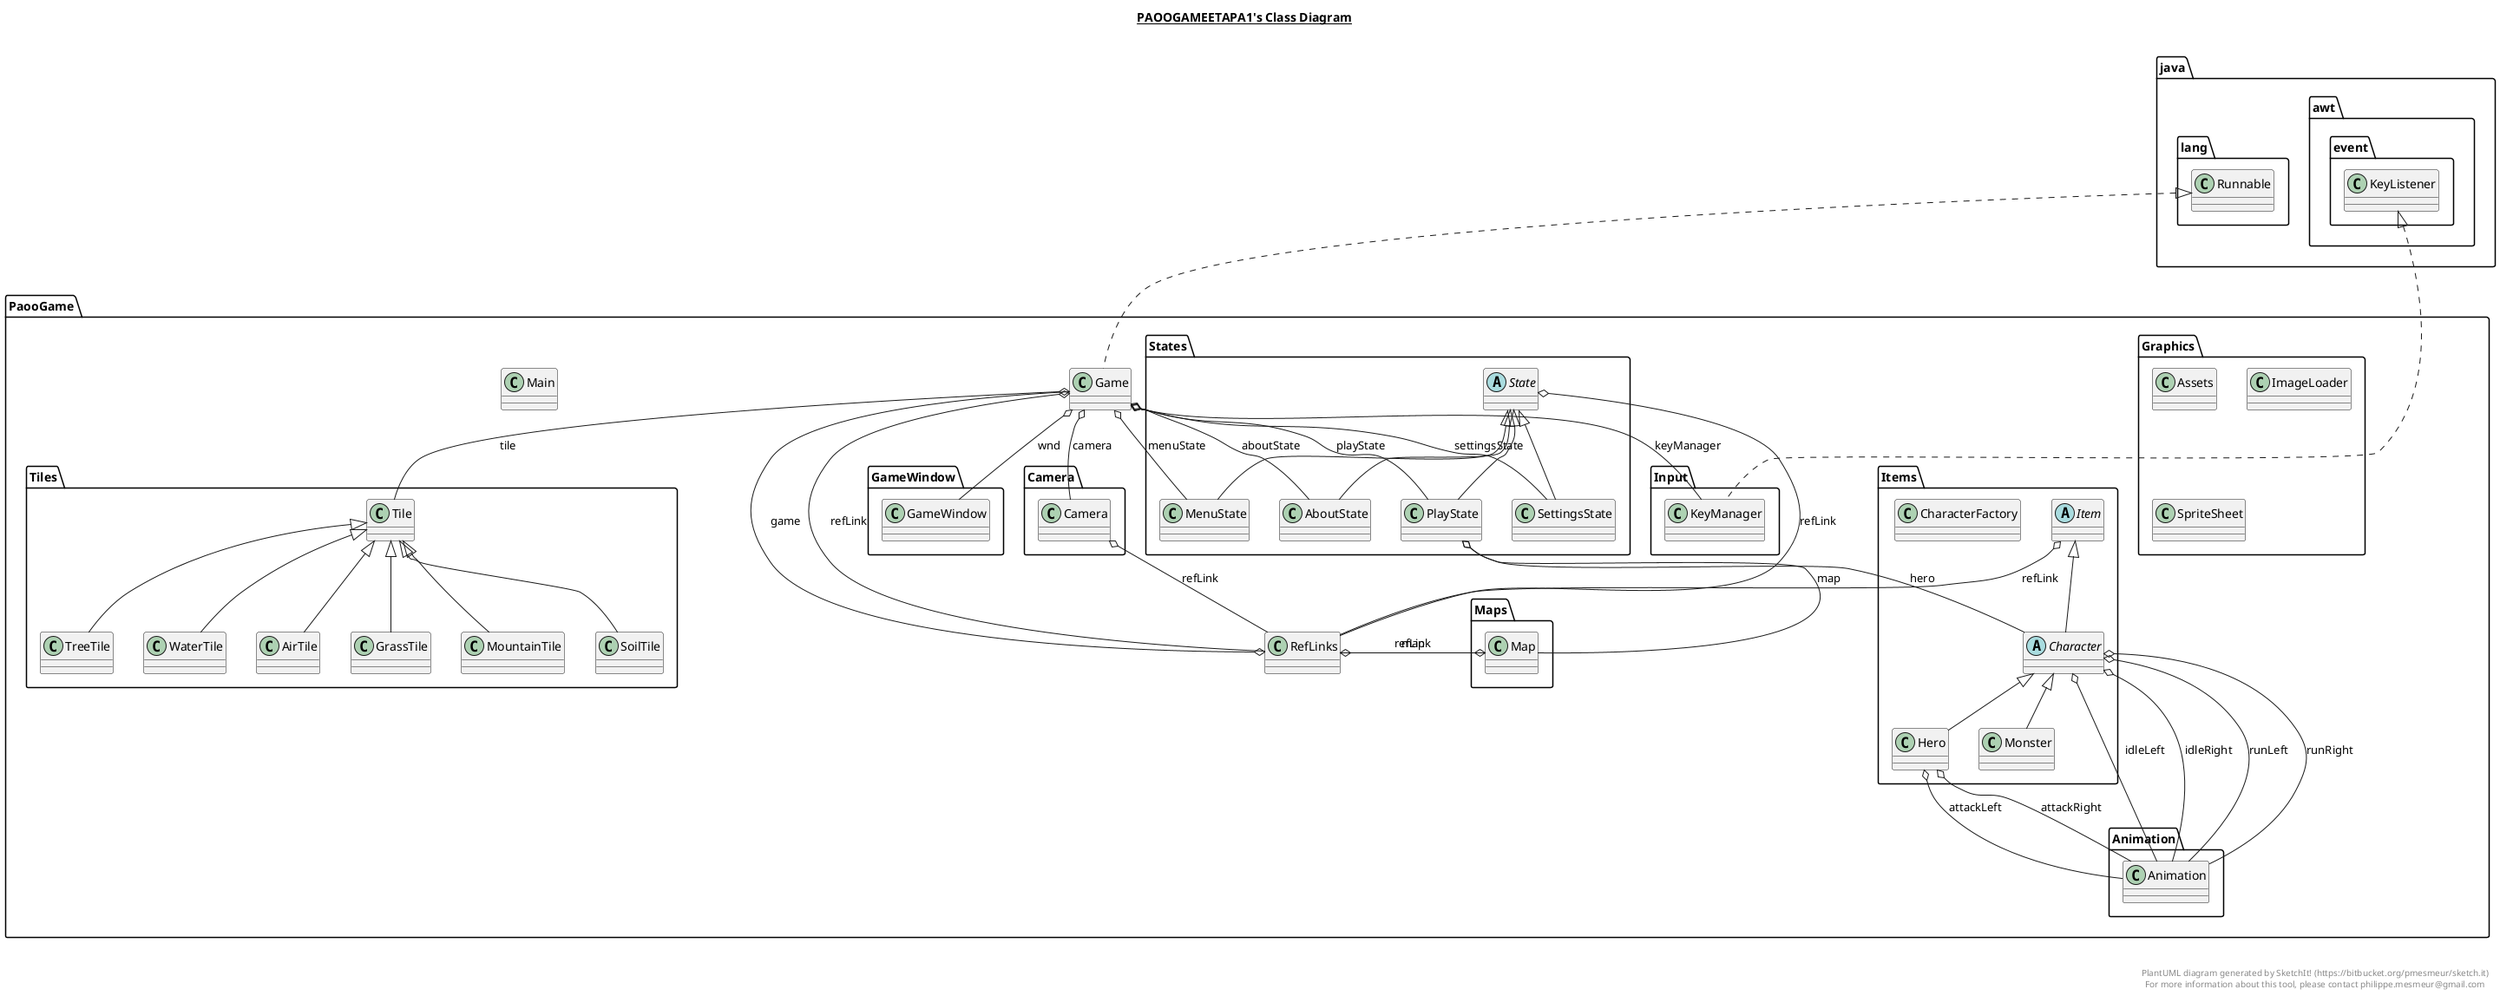 @startuml

title __PAOOGAMEETAPA1's Class Diagram__\n

  namespace PaooGame {
    namespace Animation {
      class PaooGame.Animation.Animation {
      }
    }
  }
  

  namespace PaooGame {
    namespace Camera {
      class PaooGame.Camera.Camera {
      }
    }
  }
  

  namespace PaooGame {
    class PaooGame.Game {
    }
  }
  

  namespace PaooGame {
    namespace GameWindow {
      class PaooGame.GameWindow.GameWindow {
      }
    }
  }
  

  namespace PaooGame {
    namespace Graphics {
      class PaooGame.Graphics.Assets {
      }
    }
  }
  

  namespace PaooGame {
    namespace Graphics {
      class PaooGame.Graphics.ImageLoader {
      }
    }
  }
  

  namespace PaooGame {
    namespace Graphics {
      class PaooGame.Graphics.SpriteSheet {
      }
    }
  }
  

  namespace PaooGame {
    namespace Input {
      class PaooGame.Input.KeyManager {
      }
    }
  }
  

  namespace PaooGame {
    namespace Items {
      abstract class PaooGame.Items.Character {
      }
    }
  }
  

  namespace PaooGame {
    namespace Items {
      class PaooGame.Items.CharacterFactory {
      }
    }
  }
  

  namespace PaooGame {
    namespace Items {
      class PaooGame.Items.Hero {
      }
    }
  }
  

  namespace PaooGame {
    namespace Items {
      abstract class PaooGame.Items.Item {
      }
    }
  }
  

  namespace PaooGame {
    namespace Items {
      class PaooGame.Items.Monster {
      }
    }
  }
  

  namespace PaooGame {
    class PaooGame.Main {
    }
  }
  

  namespace PaooGame {
    namespace Maps {
      class PaooGame.Maps.Map {
      }
    }
  }
  

  namespace PaooGame {
    class PaooGame.RefLinks {
    }
  }
  

  namespace PaooGame {
    namespace States {
      class PaooGame.States.AboutState {
      }
    }
  }
  

  namespace PaooGame {
    namespace States {
      class PaooGame.States.MenuState {
      }
    }
  }
  

  namespace PaooGame {
    namespace States {
      class PaooGame.States.PlayState {
      }
    }
  }
  

  namespace PaooGame {
    namespace States {
      class PaooGame.States.SettingsState {
      }
    }
  }
  

  namespace PaooGame {
    namespace States {
      abstract class PaooGame.States.State {
      }
    }
  }
  

  namespace PaooGame {
    namespace Tiles {
      class PaooGame.Tiles.AirTile {
      }
    }
  }
  

  namespace PaooGame {
    namespace Tiles {
      class PaooGame.Tiles.GrassTile {
      }
    }
  }
  

  namespace PaooGame {
    namespace Tiles {
      class PaooGame.Tiles.MountainTile {
      }
    }
  }
  

  namespace PaooGame {
    namespace Tiles {
      class PaooGame.Tiles.SoilTile {
      }
    }
  }
  

  namespace PaooGame {
    namespace Tiles {
      class PaooGame.Tiles.Tile {
      }
    }
  }
  

  namespace PaooGame {
    namespace Tiles {
      class PaooGame.Tiles.TreeTile {
      }
    }
  }
  

  namespace PaooGame {
    namespace Tiles {
      class PaooGame.Tiles.WaterTile {
      }
    }
  }
  

  PaooGame.Camera.Camera o-- PaooGame.RefLinks : refLink
  PaooGame.Game .up.|> java.lang.Runnable
  PaooGame.Game o-- PaooGame.States.AboutState : aboutState
  PaooGame.Game o-- PaooGame.Camera.Camera : camera
  PaooGame.Game o-- PaooGame.Input.KeyManager : keyManager
  PaooGame.Game o-- PaooGame.States.MenuState : menuState
  PaooGame.Game o-- PaooGame.States.PlayState : playState
  PaooGame.Game o-- PaooGame.RefLinks : refLink
  PaooGame.Game o-- PaooGame.States.SettingsState : settingsState
  PaooGame.Game o-- PaooGame.Tiles.Tile : tile
  PaooGame.Game o-- PaooGame.GameWindow.GameWindow : wnd
  PaooGame.Input.KeyManager .up.|> java.awt.event.KeyListener
  PaooGame.Items.Character -up-|> PaooGame.Items.Item
  PaooGame.Items.Character o-- PaooGame.Animation.Animation : idleLeft
  PaooGame.Items.Character o-- PaooGame.Animation.Animation : idleRight
  PaooGame.Items.Character o-- PaooGame.Animation.Animation : runLeft
  PaooGame.Items.Character o-- PaooGame.Animation.Animation : runRight
  PaooGame.Items.Hero -up-|> PaooGame.Items.Character
  PaooGame.Items.Hero o-- PaooGame.Animation.Animation : attackLeft
  PaooGame.Items.Hero o-- PaooGame.Animation.Animation : attackRight
  PaooGame.Items.Item o-- PaooGame.RefLinks : refLink
  PaooGame.Items.Monster -up-|> PaooGame.Items.Character
  PaooGame.Maps.Map o-- PaooGame.RefLinks : refLink
  PaooGame.RefLinks o-- PaooGame.Game : game
  PaooGame.RefLinks o-- PaooGame.Maps.Map : map
  PaooGame.States.AboutState -up-|> PaooGame.States.State
  PaooGame.States.MenuState -up-|> PaooGame.States.State
  PaooGame.States.PlayState -up-|> PaooGame.States.State
  PaooGame.States.PlayState o-- PaooGame.Items.Character : hero
  PaooGame.States.PlayState o-- PaooGame.Maps.Map : map
  PaooGame.States.SettingsState -up-|> PaooGame.States.State
  PaooGame.States.State o-- PaooGame.RefLinks : refLink
  PaooGame.Tiles.AirTile -up-|> PaooGame.Tiles.Tile
  PaooGame.Tiles.GrassTile -up-|> PaooGame.Tiles.Tile
  PaooGame.Tiles.MountainTile -up-|> PaooGame.Tiles.Tile
  PaooGame.Tiles.SoilTile -up-|> PaooGame.Tiles.Tile
  PaooGame.Tiles.TreeTile -up-|> PaooGame.Tiles.Tile
  PaooGame.Tiles.WaterTile -up-|> PaooGame.Tiles.Tile


right footer


PlantUML diagram generated by SketchIt! (https://bitbucket.org/pmesmeur/sketch.it)
For more information about this tool, please contact philippe.mesmeur@gmail.com
endfooter

@enduml
